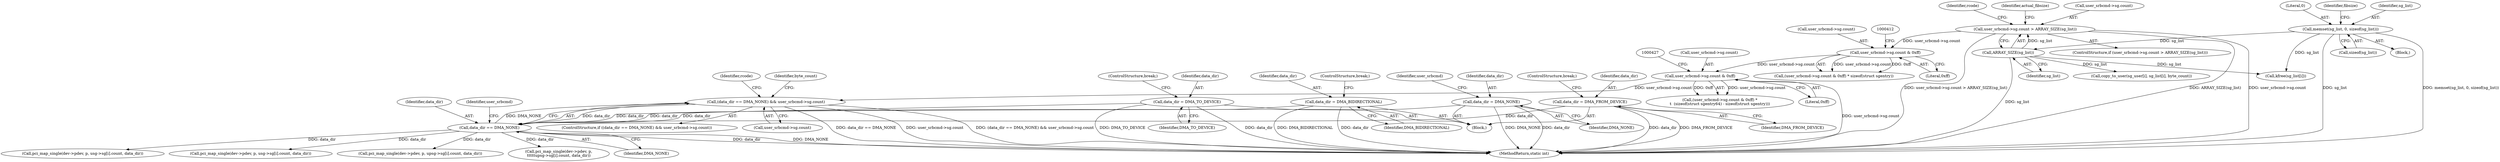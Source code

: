 digraph "0_linux_b4789b8e6be3151a955ade74872822f30e8cd914@pointer" {
"1000445" [label="(Call,(data_dir == DMA_NONE) && user_srbcmd->sg.count)"];
"1000446" [label="(Call,data_dir == DMA_NONE)"];
"1000363" [label="(Call,data_dir = DMA_TO_DEVICE)"];
"1000367" [label="(Call,data_dir = DMA_BIDIRECTIONAL)"];
"1000372" [label="(Call,data_dir = DMA_FROM_DEVICE)"];
"1000377" [label="(Call,data_dir = DMA_NONE)"];
"1000418" [label="(Call,user_srbcmd->sg.count & 0xff)"];
"1000404" [label="(Call,user_srbcmd->sg.count & 0xff)"];
"1000381" [label="(Call,user_srbcmd->sg.count > ARRAY_SIZE(sg_list))"];
"1000387" [label="(Call,ARRAY_SIZE(sg_list))"];
"1000208" [label="(Call,memset(sg_list, 0, sizeof(sg_list)))"];
"1000208" [label="(Call,memset(sg_list, 0, sizeof(sg_list)))"];
"1000210" [label="(Literal,0)"];
"1000363" [label="(Call,data_dir = DMA_TO_DEVICE)"];
"1000388" [label="(Identifier,sg_list)"];
"1000374" [label="(Identifier,DMA_FROM_DEVICE)"];
"1000391" [label="(Identifier,rcode)"];
"1000379" [label="(Identifier,DMA_NONE)"];
"1000370" [label="(ControlStructure,break;)"];
"1000361" [label="(Block,)"];
"1000118" [label="(Block,)"];
"1001424" [label="(Call,copy_to_user(sg_user[i], sg_list[i], byte_count))"];
"1000377" [label="(Call,data_dir = DMA_NONE)"];
"1000456" [label="(Identifier,rcode)"];
"1000636" [label="(Call,pci_map_single(dev->pdev, p, upsg->sg[i].count, data_dir))"];
"1001469" [label="(Call,kfree(sg_list[i]))"];
"1000447" [label="(Identifier,data_dir)"];
"1000378" [label="(Identifier,data_dir)"];
"1000424" [label="(Literal,0xff)"];
"1001282" [label="(Call,pci_map_single(dev->pdev, p,\n\t\t\t\t\tupsg->sg[i].count, data_dir))"];
"1000373" [label="(Identifier,data_dir)"];
"1000403" [label="(Call,(user_srbcmd->sg.count & 0xff) * sizeof(struct sgentry))"];
"1000419" [label="(Call,user_srbcmd->sg.count)"];
"1000396" [label="(Identifier,actual_fibsize)"];
"1000372" [label="(Call,data_dir = DMA_FROM_DEVICE)"];
"1000446" [label="(Call,data_dir == DMA_NONE)"];
"1000860" [label="(Call,pci_map_single(dev->pdev, p, usg->sg[i].count, data_dir))"];
"1000375" [label="(ControlStructure,break;)"];
"1000216" [label="(Identifier,fibsize)"];
"1000364" [label="(Identifier,data_dir)"];
"1000418" [label="(Call,user_srbcmd->sg.count & 0xff)"];
"1000461" [label="(Identifier,byte_count)"];
"1001485" [label="(MethodReturn,static int)"];
"1000405" [label="(Call,user_srbcmd->sg.count)"];
"1000444" [label="(ControlStructure,if ((data_dir == DMA_NONE) && user_srbcmd->sg.count))"];
"1000417" [label="(Call,(user_srbcmd->sg.count & 0xff) *\n\t  (sizeof(struct sgentry64) - sizeof(struct sgentry)))"];
"1000380" [label="(ControlStructure,if (user_srbcmd->sg.count > ARRAY_SIZE(sg_list)))"];
"1000451" [label="(Identifier,user_srbcmd)"];
"1000366" [label="(ControlStructure,break;)"];
"1000209" [label="(Identifier,sg_list)"];
"1000384" [label="(Identifier,user_srbcmd)"];
"1000367" [label="(Call,data_dir = DMA_BIDIRECTIONAL)"];
"1000365" [label="(Identifier,DMA_TO_DEVICE)"];
"1000211" [label="(Call,sizeof(sg_list))"];
"1000404" [label="(Call,user_srbcmd->sg.count & 0xff)"];
"1000387" [label="(Call,ARRAY_SIZE(sg_list))"];
"1000445" [label="(Call,(data_dir == DMA_NONE) && user_srbcmd->sg.count)"];
"1000369" [label="(Identifier,DMA_BIDIRECTIONAL)"];
"1000381" [label="(Call,user_srbcmd->sg.count > ARRAY_SIZE(sg_list))"];
"1000382" [label="(Call,user_srbcmd->sg.count)"];
"1000449" [label="(Call,user_srbcmd->sg.count)"];
"1000368" [label="(Identifier,data_dir)"];
"1000410" [label="(Literal,0xff)"];
"1000448" [label="(Identifier,DMA_NONE)"];
"1001116" [label="(Call,pci_map_single(dev->pdev, p, usg->sg[i].count, data_dir))"];
"1000445" -> "1000444"  [label="AST: "];
"1000445" -> "1000446"  [label="CFG: "];
"1000445" -> "1000449"  [label="CFG: "];
"1000446" -> "1000445"  [label="AST: "];
"1000449" -> "1000445"  [label="AST: "];
"1000456" -> "1000445"  [label="CFG: "];
"1000461" -> "1000445"  [label="CFG: "];
"1000445" -> "1001485"  [label="DDG: data_dir == DMA_NONE"];
"1000445" -> "1001485"  [label="DDG: user_srbcmd->sg.count"];
"1000445" -> "1001485"  [label="DDG: (data_dir == DMA_NONE) && user_srbcmd->sg.count"];
"1000446" -> "1000445"  [label="DDG: data_dir"];
"1000446" -> "1000445"  [label="DDG: DMA_NONE"];
"1000418" -> "1000445"  [label="DDG: user_srbcmd->sg.count"];
"1000446" -> "1000448"  [label="CFG: "];
"1000447" -> "1000446"  [label="AST: "];
"1000448" -> "1000446"  [label="AST: "];
"1000451" -> "1000446"  [label="CFG: "];
"1000446" -> "1001485"  [label="DDG: data_dir"];
"1000446" -> "1001485"  [label="DDG: DMA_NONE"];
"1000363" -> "1000446"  [label="DDG: data_dir"];
"1000367" -> "1000446"  [label="DDG: data_dir"];
"1000372" -> "1000446"  [label="DDG: data_dir"];
"1000377" -> "1000446"  [label="DDG: data_dir"];
"1000446" -> "1000636"  [label="DDG: data_dir"];
"1000446" -> "1000860"  [label="DDG: data_dir"];
"1000446" -> "1001116"  [label="DDG: data_dir"];
"1000446" -> "1001282"  [label="DDG: data_dir"];
"1000363" -> "1000361"  [label="AST: "];
"1000363" -> "1000365"  [label="CFG: "];
"1000364" -> "1000363"  [label="AST: "];
"1000365" -> "1000363"  [label="AST: "];
"1000366" -> "1000363"  [label="CFG: "];
"1000363" -> "1001485"  [label="DDG: DMA_TO_DEVICE"];
"1000363" -> "1001485"  [label="DDG: data_dir"];
"1000367" -> "1000361"  [label="AST: "];
"1000367" -> "1000369"  [label="CFG: "];
"1000368" -> "1000367"  [label="AST: "];
"1000369" -> "1000367"  [label="AST: "];
"1000370" -> "1000367"  [label="CFG: "];
"1000367" -> "1001485"  [label="DDG: DMA_BIDIRECTIONAL"];
"1000367" -> "1001485"  [label="DDG: data_dir"];
"1000372" -> "1000361"  [label="AST: "];
"1000372" -> "1000374"  [label="CFG: "];
"1000373" -> "1000372"  [label="AST: "];
"1000374" -> "1000372"  [label="AST: "];
"1000375" -> "1000372"  [label="CFG: "];
"1000372" -> "1001485"  [label="DDG: data_dir"];
"1000372" -> "1001485"  [label="DDG: DMA_FROM_DEVICE"];
"1000377" -> "1000361"  [label="AST: "];
"1000377" -> "1000379"  [label="CFG: "];
"1000378" -> "1000377"  [label="AST: "];
"1000379" -> "1000377"  [label="AST: "];
"1000384" -> "1000377"  [label="CFG: "];
"1000377" -> "1001485"  [label="DDG: DMA_NONE"];
"1000377" -> "1001485"  [label="DDG: data_dir"];
"1000418" -> "1000417"  [label="AST: "];
"1000418" -> "1000424"  [label="CFG: "];
"1000419" -> "1000418"  [label="AST: "];
"1000424" -> "1000418"  [label="AST: "];
"1000427" -> "1000418"  [label="CFG: "];
"1000418" -> "1001485"  [label="DDG: user_srbcmd->sg.count"];
"1000418" -> "1000417"  [label="DDG: user_srbcmd->sg.count"];
"1000418" -> "1000417"  [label="DDG: 0xff"];
"1000404" -> "1000418"  [label="DDG: user_srbcmd->sg.count"];
"1000404" -> "1000403"  [label="AST: "];
"1000404" -> "1000410"  [label="CFG: "];
"1000405" -> "1000404"  [label="AST: "];
"1000410" -> "1000404"  [label="AST: "];
"1000412" -> "1000404"  [label="CFG: "];
"1000404" -> "1000403"  [label="DDG: user_srbcmd->sg.count"];
"1000404" -> "1000403"  [label="DDG: 0xff"];
"1000381" -> "1000404"  [label="DDG: user_srbcmd->sg.count"];
"1000381" -> "1000380"  [label="AST: "];
"1000381" -> "1000387"  [label="CFG: "];
"1000382" -> "1000381"  [label="AST: "];
"1000387" -> "1000381"  [label="AST: "];
"1000391" -> "1000381"  [label="CFG: "];
"1000396" -> "1000381"  [label="CFG: "];
"1000381" -> "1001485"  [label="DDG: ARRAY_SIZE(sg_list)"];
"1000381" -> "1001485"  [label="DDG: user_srbcmd->sg.count"];
"1000381" -> "1001485"  [label="DDG: user_srbcmd->sg.count > ARRAY_SIZE(sg_list)"];
"1000387" -> "1000381"  [label="DDG: sg_list"];
"1000387" -> "1000388"  [label="CFG: "];
"1000388" -> "1000387"  [label="AST: "];
"1000387" -> "1001485"  [label="DDG: sg_list"];
"1000208" -> "1000387"  [label="DDG: sg_list"];
"1000387" -> "1001424"  [label="DDG: sg_list"];
"1000387" -> "1001469"  [label="DDG: sg_list"];
"1000208" -> "1000118"  [label="AST: "];
"1000208" -> "1000211"  [label="CFG: "];
"1000209" -> "1000208"  [label="AST: "];
"1000210" -> "1000208"  [label="AST: "];
"1000211" -> "1000208"  [label="AST: "];
"1000216" -> "1000208"  [label="CFG: "];
"1000208" -> "1001485"  [label="DDG: sg_list"];
"1000208" -> "1001485"  [label="DDG: memset(sg_list, 0, sizeof(sg_list))"];
"1000208" -> "1001469"  [label="DDG: sg_list"];
}
